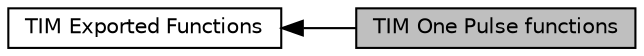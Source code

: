 digraph "TIM One Pulse functions"
{
  edge [fontname="Helvetica",fontsize="10",labelfontname="Helvetica",labelfontsize="10"];
  node [fontname="Helvetica",fontsize="10",shape=box];
  rankdir=LR;
  Node2 [label="TIM Exported Functions",height=0.2,width=0.4,color="black", fillcolor="white", style="filled",URL="$group__TIM__Exported__Functions.html",tooltip=" "];
  Node1 [label="TIM One Pulse functions",height=0.2,width=0.4,color="black", fillcolor="grey75", style="filled", fontcolor="black",tooltip="TIM One Pulse functions."];
  Node2->Node1 [shape=plaintext, dir="back", style="solid"];
}
